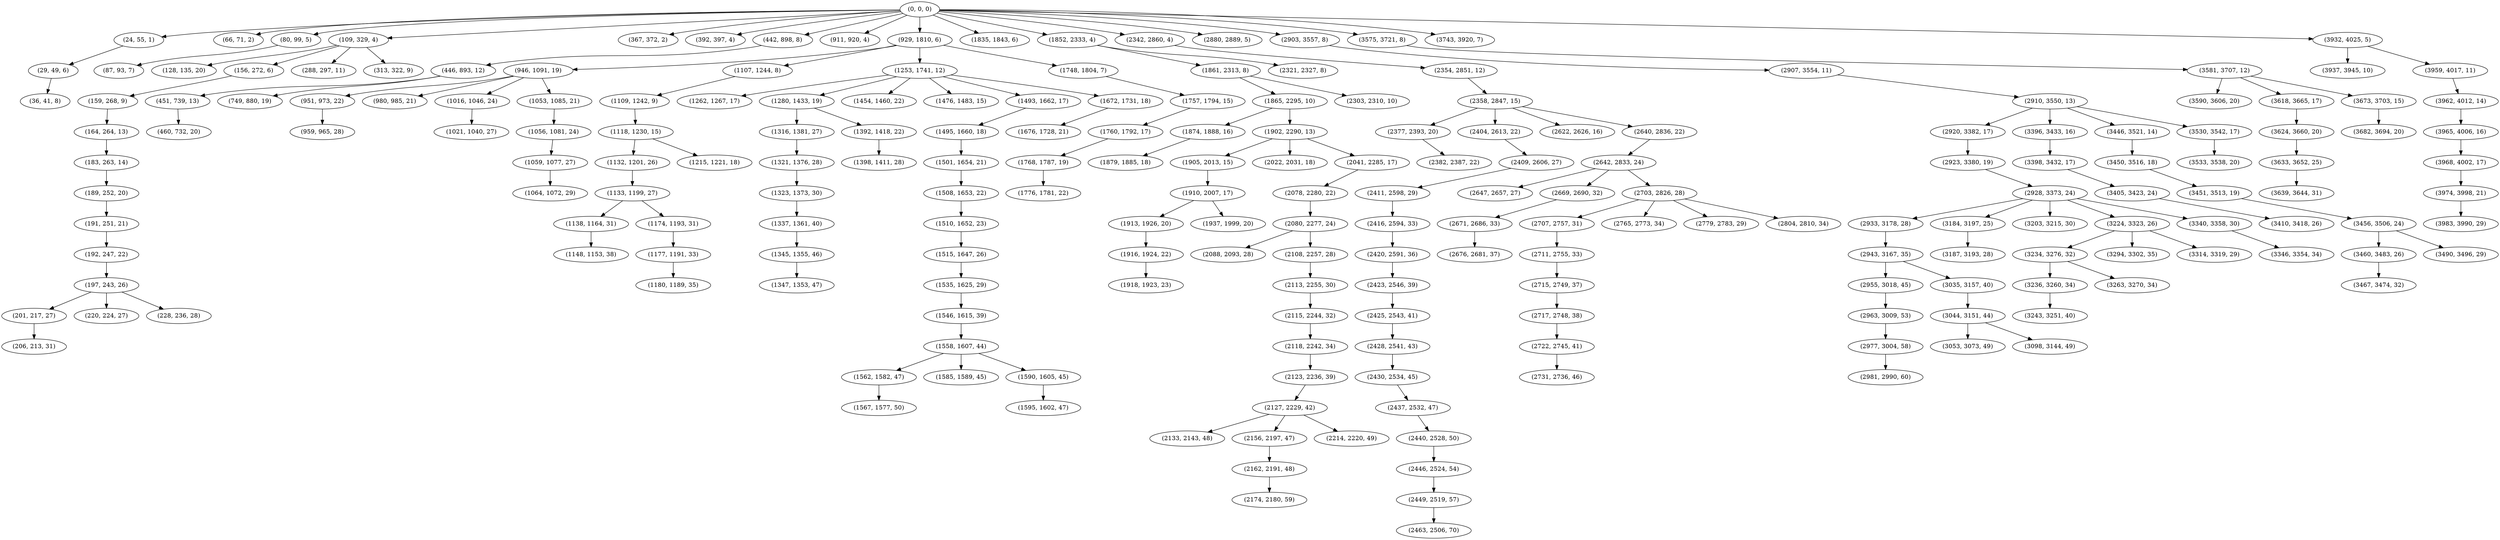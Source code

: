 digraph tree {
    "(0, 0, 0)";
    "(24, 55, 1)";
    "(29, 49, 6)";
    "(36, 41, 8)";
    "(66, 71, 2)";
    "(80, 99, 5)";
    "(87, 93, 7)";
    "(109, 329, 4)";
    "(128, 135, 20)";
    "(156, 272, 6)";
    "(159, 268, 9)";
    "(164, 264, 13)";
    "(183, 263, 14)";
    "(189, 252, 20)";
    "(191, 251, 21)";
    "(192, 247, 22)";
    "(197, 243, 26)";
    "(201, 217, 27)";
    "(206, 213, 31)";
    "(220, 224, 27)";
    "(228, 236, 28)";
    "(288, 297, 11)";
    "(313, 322, 9)";
    "(367, 372, 2)";
    "(392, 397, 4)";
    "(442, 898, 8)";
    "(446, 893, 12)";
    "(451, 739, 13)";
    "(460, 732, 20)";
    "(749, 880, 19)";
    "(911, 920, 4)";
    "(929, 1810, 6)";
    "(946, 1091, 19)";
    "(951, 973, 22)";
    "(959, 965, 28)";
    "(980, 985, 21)";
    "(1016, 1046, 24)";
    "(1021, 1040, 27)";
    "(1053, 1085, 21)";
    "(1056, 1081, 24)";
    "(1059, 1077, 27)";
    "(1064, 1072, 29)";
    "(1107, 1244, 8)";
    "(1109, 1242, 9)";
    "(1118, 1230, 15)";
    "(1132, 1201, 26)";
    "(1133, 1199, 27)";
    "(1138, 1164, 31)";
    "(1148, 1153, 38)";
    "(1174, 1193, 31)";
    "(1177, 1191, 33)";
    "(1180, 1189, 35)";
    "(1215, 1221, 18)";
    "(1253, 1741, 12)";
    "(1262, 1267, 17)";
    "(1280, 1433, 19)";
    "(1316, 1381, 27)";
    "(1321, 1376, 28)";
    "(1323, 1373, 30)";
    "(1337, 1361, 40)";
    "(1345, 1355, 46)";
    "(1347, 1353, 47)";
    "(1392, 1418, 22)";
    "(1398, 1411, 28)";
    "(1454, 1460, 22)";
    "(1476, 1483, 15)";
    "(1493, 1662, 17)";
    "(1495, 1660, 18)";
    "(1501, 1654, 21)";
    "(1508, 1653, 22)";
    "(1510, 1652, 23)";
    "(1515, 1647, 26)";
    "(1535, 1625, 29)";
    "(1546, 1615, 39)";
    "(1558, 1607, 44)";
    "(1562, 1582, 47)";
    "(1567, 1577, 50)";
    "(1585, 1589, 45)";
    "(1590, 1605, 45)";
    "(1595, 1602, 47)";
    "(1672, 1731, 18)";
    "(1676, 1728, 21)";
    "(1748, 1804, 7)";
    "(1757, 1794, 15)";
    "(1760, 1792, 17)";
    "(1768, 1787, 19)";
    "(1776, 1781, 22)";
    "(1835, 1843, 6)";
    "(1852, 2333, 4)";
    "(1861, 2313, 8)";
    "(1865, 2295, 10)";
    "(1874, 1888, 16)";
    "(1879, 1885, 18)";
    "(1902, 2290, 13)";
    "(1905, 2013, 15)";
    "(1910, 2007, 17)";
    "(1913, 1926, 20)";
    "(1916, 1924, 22)";
    "(1918, 1923, 23)";
    "(1937, 1999, 20)";
    "(2022, 2031, 18)";
    "(2041, 2285, 17)";
    "(2078, 2280, 22)";
    "(2080, 2277, 24)";
    "(2088, 2093, 28)";
    "(2108, 2257, 28)";
    "(2113, 2255, 30)";
    "(2115, 2244, 32)";
    "(2118, 2242, 34)";
    "(2123, 2236, 39)";
    "(2127, 2229, 42)";
    "(2133, 2143, 48)";
    "(2156, 2197, 47)";
    "(2162, 2191, 48)";
    "(2174, 2180, 59)";
    "(2214, 2220, 49)";
    "(2303, 2310, 10)";
    "(2321, 2327, 8)";
    "(2342, 2860, 4)";
    "(2354, 2851, 12)";
    "(2358, 2847, 15)";
    "(2377, 2393, 20)";
    "(2382, 2387, 22)";
    "(2404, 2613, 22)";
    "(2409, 2606, 27)";
    "(2411, 2598, 29)";
    "(2416, 2594, 33)";
    "(2420, 2591, 36)";
    "(2423, 2546, 39)";
    "(2425, 2543, 41)";
    "(2428, 2541, 43)";
    "(2430, 2534, 45)";
    "(2437, 2532, 47)";
    "(2440, 2528, 50)";
    "(2446, 2524, 54)";
    "(2449, 2519, 57)";
    "(2463, 2506, 70)";
    "(2622, 2626, 16)";
    "(2640, 2836, 22)";
    "(2642, 2833, 24)";
    "(2647, 2657, 27)";
    "(2669, 2690, 32)";
    "(2671, 2686, 33)";
    "(2676, 2681, 37)";
    "(2703, 2826, 28)";
    "(2707, 2757, 31)";
    "(2711, 2755, 33)";
    "(2715, 2749, 37)";
    "(2717, 2748, 38)";
    "(2722, 2745, 41)";
    "(2731, 2736, 46)";
    "(2765, 2773, 34)";
    "(2779, 2783, 29)";
    "(2804, 2810, 34)";
    "(2880, 2889, 5)";
    "(2903, 3557, 8)";
    "(2907, 3554, 11)";
    "(2910, 3550, 13)";
    "(2920, 3382, 17)";
    "(2923, 3380, 19)";
    "(2928, 3373, 24)";
    "(2933, 3178, 28)";
    "(2943, 3167, 35)";
    "(2955, 3018, 45)";
    "(2963, 3009, 53)";
    "(2977, 3004, 58)";
    "(2981, 2990, 60)";
    "(3035, 3157, 40)";
    "(3044, 3151, 44)";
    "(3053, 3073, 49)";
    "(3098, 3144, 49)";
    "(3184, 3197, 25)";
    "(3187, 3193, 28)";
    "(3203, 3215, 30)";
    "(3224, 3323, 26)";
    "(3234, 3276, 32)";
    "(3236, 3260, 34)";
    "(3243, 3251, 40)";
    "(3263, 3270, 34)";
    "(3294, 3302, 35)";
    "(3314, 3319, 29)";
    "(3340, 3358, 30)";
    "(3346, 3354, 34)";
    "(3396, 3433, 16)";
    "(3398, 3432, 17)";
    "(3405, 3423, 24)";
    "(3410, 3418, 26)";
    "(3446, 3521, 14)";
    "(3450, 3516, 18)";
    "(3451, 3513, 19)";
    "(3456, 3506, 24)";
    "(3460, 3483, 26)";
    "(3467, 3474, 32)";
    "(3490, 3496, 29)";
    "(3530, 3542, 17)";
    "(3533, 3538, 20)";
    "(3575, 3721, 8)";
    "(3581, 3707, 12)";
    "(3590, 3606, 20)";
    "(3618, 3665, 17)";
    "(3624, 3660, 20)";
    "(3633, 3652, 25)";
    "(3639, 3644, 31)";
    "(3673, 3703, 15)";
    "(3682, 3694, 20)";
    "(3743, 3920, 7)";
    "(3932, 4025, 5)";
    "(3937, 3945, 10)";
    "(3959, 4017, 11)";
    "(3962, 4012, 14)";
    "(3965, 4006, 16)";
    "(3968, 4002, 17)";
    "(3974, 3998, 21)";
    "(3983, 3990, 29)";
    "(0, 0, 0)" -> "(24, 55, 1)";
    "(0, 0, 0)" -> "(66, 71, 2)";
    "(0, 0, 0)" -> "(80, 99, 5)";
    "(0, 0, 0)" -> "(109, 329, 4)";
    "(0, 0, 0)" -> "(367, 372, 2)";
    "(0, 0, 0)" -> "(392, 397, 4)";
    "(0, 0, 0)" -> "(442, 898, 8)";
    "(0, 0, 0)" -> "(911, 920, 4)";
    "(0, 0, 0)" -> "(929, 1810, 6)";
    "(0, 0, 0)" -> "(1835, 1843, 6)";
    "(0, 0, 0)" -> "(1852, 2333, 4)";
    "(0, 0, 0)" -> "(2342, 2860, 4)";
    "(0, 0, 0)" -> "(2880, 2889, 5)";
    "(0, 0, 0)" -> "(2903, 3557, 8)";
    "(0, 0, 0)" -> "(3575, 3721, 8)";
    "(0, 0, 0)" -> "(3743, 3920, 7)";
    "(0, 0, 0)" -> "(3932, 4025, 5)";
    "(24, 55, 1)" -> "(29, 49, 6)";
    "(29, 49, 6)" -> "(36, 41, 8)";
    "(80, 99, 5)" -> "(87, 93, 7)";
    "(109, 329, 4)" -> "(128, 135, 20)";
    "(109, 329, 4)" -> "(156, 272, 6)";
    "(109, 329, 4)" -> "(288, 297, 11)";
    "(109, 329, 4)" -> "(313, 322, 9)";
    "(156, 272, 6)" -> "(159, 268, 9)";
    "(159, 268, 9)" -> "(164, 264, 13)";
    "(164, 264, 13)" -> "(183, 263, 14)";
    "(183, 263, 14)" -> "(189, 252, 20)";
    "(189, 252, 20)" -> "(191, 251, 21)";
    "(191, 251, 21)" -> "(192, 247, 22)";
    "(192, 247, 22)" -> "(197, 243, 26)";
    "(197, 243, 26)" -> "(201, 217, 27)";
    "(197, 243, 26)" -> "(220, 224, 27)";
    "(197, 243, 26)" -> "(228, 236, 28)";
    "(201, 217, 27)" -> "(206, 213, 31)";
    "(442, 898, 8)" -> "(446, 893, 12)";
    "(446, 893, 12)" -> "(451, 739, 13)";
    "(446, 893, 12)" -> "(749, 880, 19)";
    "(451, 739, 13)" -> "(460, 732, 20)";
    "(929, 1810, 6)" -> "(946, 1091, 19)";
    "(929, 1810, 6)" -> "(1107, 1244, 8)";
    "(929, 1810, 6)" -> "(1253, 1741, 12)";
    "(929, 1810, 6)" -> "(1748, 1804, 7)";
    "(946, 1091, 19)" -> "(951, 973, 22)";
    "(946, 1091, 19)" -> "(980, 985, 21)";
    "(946, 1091, 19)" -> "(1016, 1046, 24)";
    "(946, 1091, 19)" -> "(1053, 1085, 21)";
    "(951, 973, 22)" -> "(959, 965, 28)";
    "(1016, 1046, 24)" -> "(1021, 1040, 27)";
    "(1053, 1085, 21)" -> "(1056, 1081, 24)";
    "(1056, 1081, 24)" -> "(1059, 1077, 27)";
    "(1059, 1077, 27)" -> "(1064, 1072, 29)";
    "(1107, 1244, 8)" -> "(1109, 1242, 9)";
    "(1109, 1242, 9)" -> "(1118, 1230, 15)";
    "(1118, 1230, 15)" -> "(1132, 1201, 26)";
    "(1118, 1230, 15)" -> "(1215, 1221, 18)";
    "(1132, 1201, 26)" -> "(1133, 1199, 27)";
    "(1133, 1199, 27)" -> "(1138, 1164, 31)";
    "(1133, 1199, 27)" -> "(1174, 1193, 31)";
    "(1138, 1164, 31)" -> "(1148, 1153, 38)";
    "(1174, 1193, 31)" -> "(1177, 1191, 33)";
    "(1177, 1191, 33)" -> "(1180, 1189, 35)";
    "(1253, 1741, 12)" -> "(1262, 1267, 17)";
    "(1253, 1741, 12)" -> "(1280, 1433, 19)";
    "(1253, 1741, 12)" -> "(1454, 1460, 22)";
    "(1253, 1741, 12)" -> "(1476, 1483, 15)";
    "(1253, 1741, 12)" -> "(1493, 1662, 17)";
    "(1253, 1741, 12)" -> "(1672, 1731, 18)";
    "(1280, 1433, 19)" -> "(1316, 1381, 27)";
    "(1280, 1433, 19)" -> "(1392, 1418, 22)";
    "(1316, 1381, 27)" -> "(1321, 1376, 28)";
    "(1321, 1376, 28)" -> "(1323, 1373, 30)";
    "(1323, 1373, 30)" -> "(1337, 1361, 40)";
    "(1337, 1361, 40)" -> "(1345, 1355, 46)";
    "(1345, 1355, 46)" -> "(1347, 1353, 47)";
    "(1392, 1418, 22)" -> "(1398, 1411, 28)";
    "(1493, 1662, 17)" -> "(1495, 1660, 18)";
    "(1495, 1660, 18)" -> "(1501, 1654, 21)";
    "(1501, 1654, 21)" -> "(1508, 1653, 22)";
    "(1508, 1653, 22)" -> "(1510, 1652, 23)";
    "(1510, 1652, 23)" -> "(1515, 1647, 26)";
    "(1515, 1647, 26)" -> "(1535, 1625, 29)";
    "(1535, 1625, 29)" -> "(1546, 1615, 39)";
    "(1546, 1615, 39)" -> "(1558, 1607, 44)";
    "(1558, 1607, 44)" -> "(1562, 1582, 47)";
    "(1558, 1607, 44)" -> "(1585, 1589, 45)";
    "(1558, 1607, 44)" -> "(1590, 1605, 45)";
    "(1562, 1582, 47)" -> "(1567, 1577, 50)";
    "(1590, 1605, 45)" -> "(1595, 1602, 47)";
    "(1672, 1731, 18)" -> "(1676, 1728, 21)";
    "(1748, 1804, 7)" -> "(1757, 1794, 15)";
    "(1757, 1794, 15)" -> "(1760, 1792, 17)";
    "(1760, 1792, 17)" -> "(1768, 1787, 19)";
    "(1768, 1787, 19)" -> "(1776, 1781, 22)";
    "(1852, 2333, 4)" -> "(1861, 2313, 8)";
    "(1852, 2333, 4)" -> "(2321, 2327, 8)";
    "(1861, 2313, 8)" -> "(1865, 2295, 10)";
    "(1861, 2313, 8)" -> "(2303, 2310, 10)";
    "(1865, 2295, 10)" -> "(1874, 1888, 16)";
    "(1865, 2295, 10)" -> "(1902, 2290, 13)";
    "(1874, 1888, 16)" -> "(1879, 1885, 18)";
    "(1902, 2290, 13)" -> "(1905, 2013, 15)";
    "(1902, 2290, 13)" -> "(2022, 2031, 18)";
    "(1902, 2290, 13)" -> "(2041, 2285, 17)";
    "(1905, 2013, 15)" -> "(1910, 2007, 17)";
    "(1910, 2007, 17)" -> "(1913, 1926, 20)";
    "(1910, 2007, 17)" -> "(1937, 1999, 20)";
    "(1913, 1926, 20)" -> "(1916, 1924, 22)";
    "(1916, 1924, 22)" -> "(1918, 1923, 23)";
    "(2041, 2285, 17)" -> "(2078, 2280, 22)";
    "(2078, 2280, 22)" -> "(2080, 2277, 24)";
    "(2080, 2277, 24)" -> "(2088, 2093, 28)";
    "(2080, 2277, 24)" -> "(2108, 2257, 28)";
    "(2108, 2257, 28)" -> "(2113, 2255, 30)";
    "(2113, 2255, 30)" -> "(2115, 2244, 32)";
    "(2115, 2244, 32)" -> "(2118, 2242, 34)";
    "(2118, 2242, 34)" -> "(2123, 2236, 39)";
    "(2123, 2236, 39)" -> "(2127, 2229, 42)";
    "(2127, 2229, 42)" -> "(2133, 2143, 48)";
    "(2127, 2229, 42)" -> "(2156, 2197, 47)";
    "(2127, 2229, 42)" -> "(2214, 2220, 49)";
    "(2156, 2197, 47)" -> "(2162, 2191, 48)";
    "(2162, 2191, 48)" -> "(2174, 2180, 59)";
    "(2342, 2860, 4)" -> "(2354, 2851, 12)";
    "(2354, 2851, 12)" -> "(2358, 2847, 15)";
    "(2358, 2847, 15)" -> "(2377, 2393, 20)";
    "(2358, 2847, 15)" -> "(2404, 2613, 22)";
    "(2358, 2847, 15)" -> "(2622, 2626, 16)";
    "(2358, 2847, 15)" -> "(2640, 2836, 22)";
    "(2377, 2393, 20)" -> "(2382, 2387, 22)";
    "(2404, 2613, 22)" -> "(2409, 2606, 27)";
    "(2409, 2606, 27)" -> "(2411, 2598, 29)";
    "(2411, 2598, 29)" -> "(2416, 2594, 33)";
    "(2416, 2594, 33)" -> "(2420, 2591, 36)";
    "(2420, 2591, 36)" -> "(2423, 2546, 39)";
    "(2423, 2546, 39)" -> "(2425, 2543, 41)";
    "(2425, 2543, 41)" -> "(2428, 2541, 43)";
    "(2428, 2541, 43)" -> "(2430, 2534, 45)";
    "(2430, 2534, 45)" -> "(2437, 2532, 47)";
    "(2437, 2532, 47)" -> "(2440, 2528, 50)";
    "(2440, 2528, 50)" -> "(2446, 2524, 54)";
    "(2446, 2524, 54)" -> "(2449, 2519, 57)";
    "(2449, 2519, 57)" -> "(2463, 2506, 70)";
    "(2640, 2836, 22)" -> "(2642, 2833, 24)";
    "(2642, 2833, 24)" -> "(2647, 2657, 27)";
    "(2642, 2833, 24)" -> "(2669, 2690, 32)";
    "(2642, 2833, 24)" -> "(2703, 2826, 28)";
    "(2669, 2690, 32)" -> "(2671, 2686, 33)";
    "(2671, 2686, 33)" -> "(2676, 2681, 37)";
    "(2703, 2826, 28)" -> "(2707, 2757, 31)";
    "(2703, 2826, 28)" -> "(2765, 2773, 34)";
    "(2703, 2826, 28)" -> "(2779, 2783, 29)";
    "(2703, 2826, 28)" -> "(2804, 2810, 34)";
    "(2707, 2757, 31)" -> "(2711, 2755, 33)";
    "(2711, 2755, 33)" -> "(2715, 2749, 37)";
    "(2715, 2749, 37)" -> "(2717, 2748, 38)";
    "(2717, 2748, 38)" -> "(2722, 2745, 41)";
    "(2722, 2745, 41)" -> "(2731, 2736, 46)";
    "(2903, 3557, 8)" -> "(2907, 3554, 11)";
    "(2907, 3554, 11)" -> "(2910, 3550, 13)";
    "(2910, 3550, 13)" -> "(2920, 3382, 17)";
    "(2910, 3550, 13)" -> "(3396, 3433, 16)";
    "(2910, 3550, 13)" -> "(3446, 3521, 14)";
    "(2910, 3550, 13)" -> "(3530, 3542, 17)";
    "(2920, 3382, 17)" -> "(2923, 3380, 19)";
    "(2923, 3380, 19)" -> "(2928, 3373, 24)";
    "(2928, 3373, 24)" -> "(2933, 3178, 28)";
    "(2928, 3373, 24)" -> "(3184, 3197, 25)";
    "(2928, 3373, 24)" -> "(3203, 3215, 30)";
    "(2928, 3373, 24)" -> "(3224, 3323, 26)";
    "(2928, 3373, 24)" -> "(3340, 3358, 30)";
    "(2933, 3178, 28)" -> "(2943, 3167, 35)";
    "(2943, 3167, 35)" -> "(2955, 3018, 45)";
    "(2943, 3167, 35)" -> "(3035, 3157, 40)";
    "(2955, 3018, 45)" -> "(2963, 3009, 53)";
    "(2963, 3009, 53)" -> "(2977, 3004, 58)";
    "(2977, 3004, 58)" -> "(2981, 2990, 60)";
    "(3035, 3157, 40)" -> "(3044, 3151, 44)";
    "(3044, 3151, 44)" -> "(3053, 3073, 49)";
    "(3044, 3151, 44)" -> "(3098, 3144, 49)";
    "(3184, 3197, 25)" -> "(3187, 3193, 28)";
    "(3224, 3323, 26)" -> "(3234, 3276, 32)";
    "(3224, 3323, 26)" -> "(3294, 3302, 35)";
    "(3224, 3323, 26)" -> "(3314, 3319, 29)";
    "(3234, 3276, 32)" -> "(3236, 3260, 34)";
    "(3234, 3276, 32)" -> "(3263, 3270, 34)";
    "(3236, 3260, 34)" -> "(3243, 3251, 40)";
    "(3340, 3358, 30)" -> "(3346, 3354, 34)";
    "(3396, 3433, 16)" -> "(3398, 3432, 17)";
    "(3398, 3432, 17)" -> "(3405, 3423, 24)";
    "(3405, 3423, 24)" -> "(3410, 3418, 26)";
    "(3446, 3521, 14)" -> "(3450, 3516, 18)";
    "(3450, 3516, 18)" -> "(3451, 3513, 19)";
    "(3451, 3513, 19)" -> "(3456, 3506, 24)";
    "(3456, 3506, 24)" -> "(3460, 3483, 26)";
    "(3456, 3506, 24)" -> "(3490, 3496, 29)";
    "(3460, 3483, 26)" -> "(3467, 3474, 32)";
    "(3530, 3542, 17)" -> "(3533, 3538, 20)";
    "(3575, 3721, 8)" -> "(3581, 3707, 12)";
    "(3581, 3707, 12)" -> "(3590, 3606, 20)";
    "(3581, 3707, 12)" -> "(3618, 3665, 17)";
    "(3581, 3707, 12)" -> "(3673, 3703, 15)";
    "(3618, 3665, 17)" -> "(3624, 3660, 20)";
    "(3624, 3660, 20)" -> "(3633, 3652, 25)";
    "(3633, 3652, 25)" -> "(3639, 3644, 31)";
    "(3673, 3703, 15)" -> "(3682, 3694, 20)";
    "(3932, 4025, 5)" -> "(3937, 3945, 10)";
    "(3932, 4025, 5)" -> "(3959, 4017, 11)";
    "(3959, 4017, 11)" -> "(3962, 4012, 14)";
    "(3962, 4012, 14)" -> "(3965, 4006, 16)";
    "(3965, 4006, 16)" -> "(3968, 4002, 17)";
    "(3968, 4002, 17)" -> "(3974, 3998, 21)";
    "(3974, 3998, 21)" -> "(3983, 3990, 29)";
}
